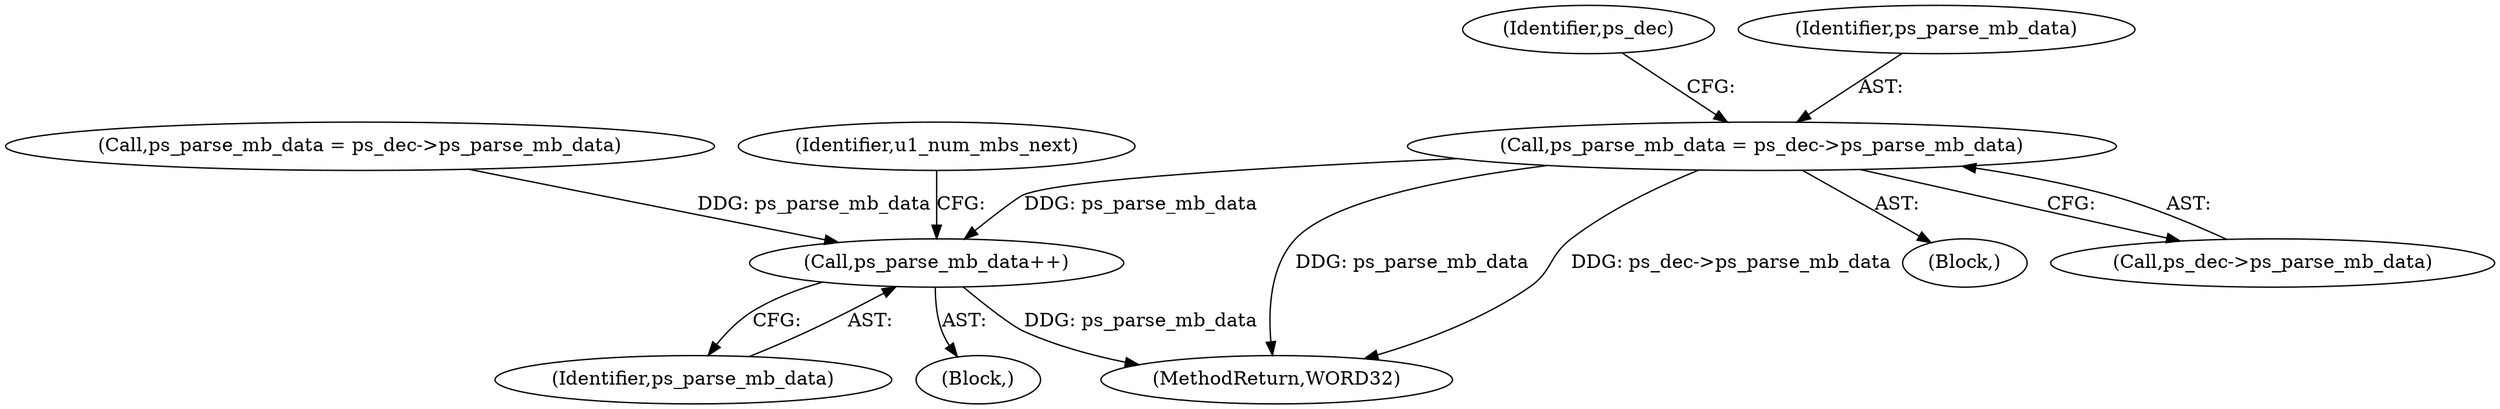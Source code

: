 digraph "0_Android_4a524d3a8ae9aa20c36430008e6bd429443f8f1d_1@pointer" {
"1001155" [label="(Call,ps_parse_mb_data = ps_dec->ps_parse_mb_data)"];
"1001098" [label="(Call,ps_parse_mb_data++)"];
"1001162" [label="(Identifier,ps_dec)"];
"1001099" [label="(Identifier,ps_parse_mb_data)"];
"1000931" [label="(Block,)"];
"1001156" [label="(Identifier,ps_parse_mb_data)"];
"1001098" [label="(Call,ps_parse_mb_data++)"];
"1001284" [label="(MethodReturn,WORD32)"];
"1001147" [label="(Block,)"];
"1000900" [label="(Call,ps_parse_mb_data = ps_dec->ps_parse_mb_data)"];
"1001155" [label="(Call,ps_parse_mb_data = ps_dec->ps_parse_mb_data)"];
"1001101" [label="(Identifier,u1_num_mbs_next)"];
"1001157" [label="(Call,ps_dec->ps_parse_mb_data)"];
"1001155" -> "1001147"  [label="AST: "];
"1001155" -> "1001157"  [label="CFG: "];
"1001156" -> "1001155"  [label="AST: "];
"1001157" -> "1001155"  [label="AST: "];
"1001162" -> "1001155"  [label="CFG: "];
"1001155" -> "1001284"  [label="DDG: ps_parse_mb_data"];
"1001155" -> "1001284"  [label="DDG: ps_dec->ps_parse_mb_data"];
"1001155" -> "1001098"  [label="DDG: ps_parse_mb_data"];
"1001098" -> "1000931"  [label="AST: "];
"1001098" -> "1001099"  [label="CFG: "];
"1001099" -> "1001098"  [label="AST: "];
"1001101" -> "1001098"  [label="CFG: "];
"1001098" -> "1001284"  [label="DDG: ps_parse_mb_data"];
"1000900" -> "1001098"  [label="DDG: ps_parse_mb_data"];
}
